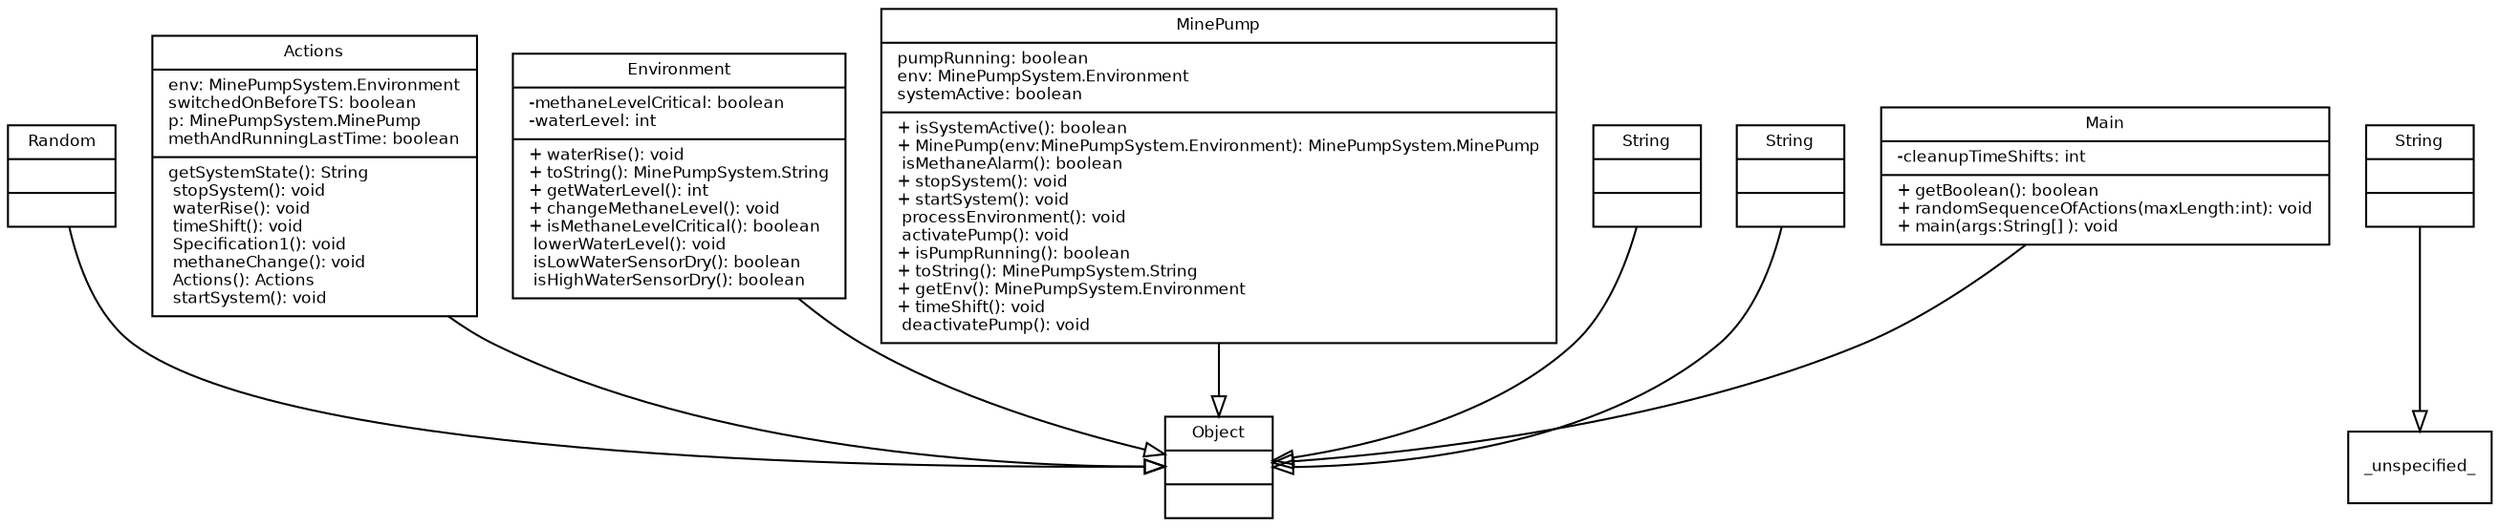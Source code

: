 digraph TypeHierarchy { 
        fontname = "Bitstream Vera Sans"
        fontsize = 8

        node [
                  fontname = "Bitstream Vera Sans"
                  fontsize = 8
                  shape = "record"
        ]

        edge [
                  fontname = "Bitstream Vera Sans"
                  fontsize = 8
        ]

        Random [
                  label = "{Random||}"
        ]

        Actions [
                  label = "{Actions|env: MinePumpSystem.Environment\lswitchedOnBeforeTS: boolean\lp: MinePumpSystem.MinePump\lmethAndRunningLastTime: boolean\l| getSystemState(): String\l stopSystem(): void\l waterRise(): void\l timeShift(): void\l Specification1(): void\l methaneChange(): void\l Actions(): Actions\l startSystem(): void\l}"
        ]

        MinePumpSystem_Environment [
                  label = "{Environment|-methaneLevelCritical: boolean\l-waterLevel: int\l|+ waterRise(): void\l+ toString(): MinePumpSystem.String\l+ getWaterLevel(): int\l+ changeMethaneLevel(): void\l+ isMethaneLevelCritical(): boolean\l lowerWaterLevel(): void\l isLowWaterSensorDry(): boolean\l isHighWaterSensorDry(): boolean\l}"
        ]

        MinePumpSystem_MinePump [
                  label = "{MinePump|pumpRunning: boolean\lenv: MinePumpSystem.Environment\lsystemActive: boolean\l|+ isSystemActive(): boolean\l+ MinePump(env:MinePumpSystem.Environment): MinePumpSystem.MinePump\l isMethaneAlarm(): boolean\l+ stopSystem(): void\l+ startSystem(): void\l processEnvironment(): void\l activatePump(): void\l+ isPumpRunning(): boolean\l+ toString(): MinePumpSystem.String\l+ getEnv(): MinePumpSystem.Environment\l+ timeShift(): void\l deactivatePump(): void\l}"
        ]

        String [
                  label = "{String||}"
        ]

        java_lang_String [
                  label = "{String||}"
        ]

        java_lang_Object [
                  label = "{Object||}"
        ]

        MinePumpSystem_String [
                  label = "{String||}"
        ]

        Main [
                  label = "{Main|-cleanupTimeShifts: int\l|+ getBoolean(): boolean\l+ randomSequenceOfActions(maxLength:int): void\l+ main(args:String[] ): void\l}"
        ]

        edge [
                  arrowhead = "empty"
                  style = "solid"
                  arrowtail = "none"
        ]

        Random -> java_lang_Object
        Actions -> java_lang_Object
        MinePumpSystem_Environment -> java_lang_Object
        MinePumpSystem_MinePump -> java_lang_Object
        String -> _unspecified_
        java_lang_String -> java_lang_Object
        MinePumpSystem_String -> java_lang_Object
        Main -> java_lang_Object
        edge [
                  arrowhead = "empty"
                  style = "dashed"
                  arrowtail = "none"
        ]

        edge [
                  arrowhead = "normal"
                  style = "solid"
                  arrowtail = "odot"
        ]

}